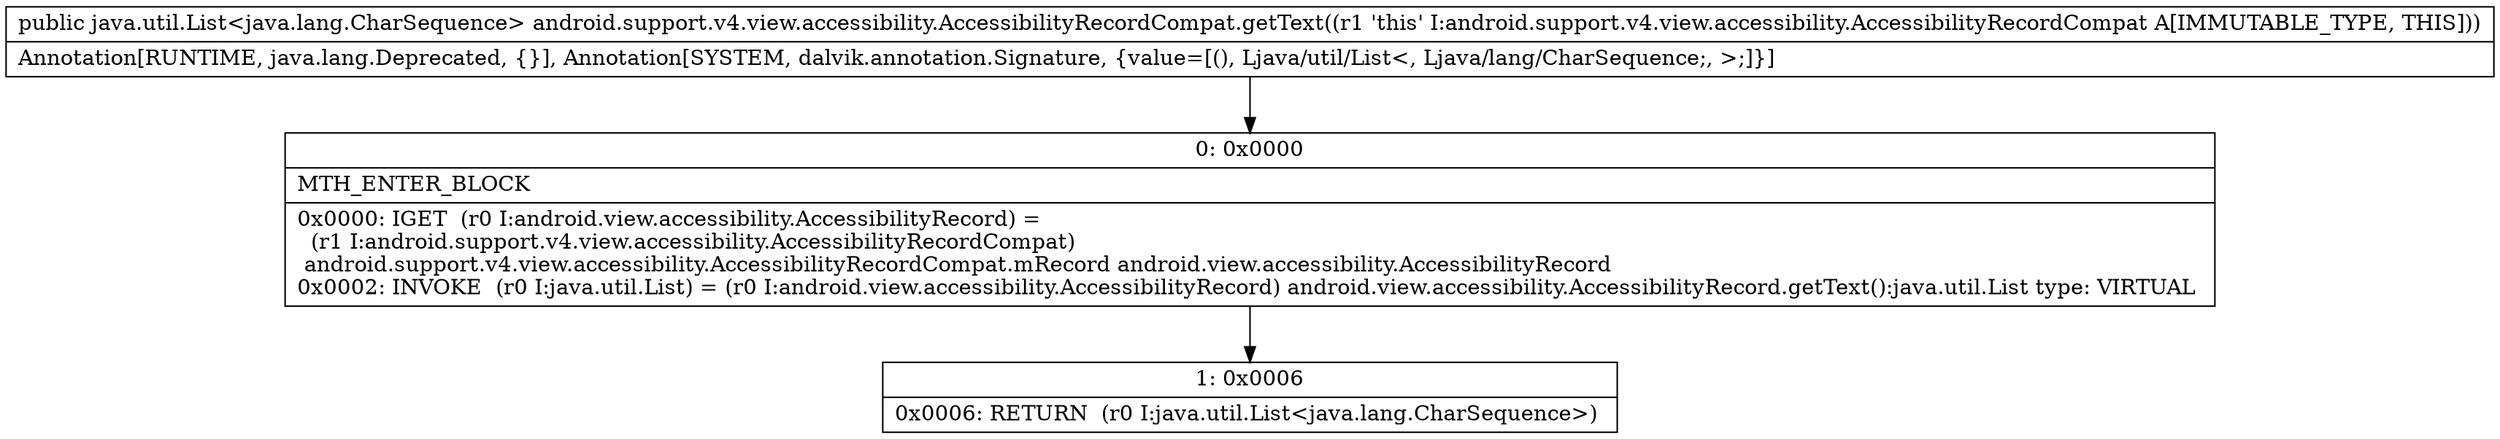 digraph "CFG forandroid.support.v4.view.accessibility.AccessibilityRecordCompat.getText()Ljava\/util\/List;" {
Node_0 [shape=record,label="{0\:\ 0x0000|MTH_ENTER_BLOCK\l|0x0000: IGET  (r0 I:android.view.accessibility.AccessibilityRecord) = \l  (r1 I:android.support.v4.view.accessibility.AccessibilityRecordCompat)\l android.support.v4.view.accessibility.AccessibilityRecordCompat.mRecord android.view.accessibility.AccessibilityRecord \l0x0002: INVOKE  (r0 I:java.util.List) = (r0 I:android.view.accessibility.AccessibilityRecord) android.view.accessibility.AccessibilityRecord.getText():java.util.List type: VIRTUAL \l}"];
Node_1 [shape=record,label="{1\:\ 0x0006|0x0006: RETURN  (r0 I:java.util.List\<java.lang.CharSequence\>) \l}"];
MethodNode[shape=record,label="{public java.util.List\<java.lang.CharSequence\> android.support.v4.view.accessibility.AccessibilityRecordCompat.getText((r1 'this' I:android.support.v4.view.accessibility.AccessibilityRecordCompat A[IMMUTABLE_TYPE, THIS]))  | Annotation[RUNTIME, java.lang.Deprecated, \{\}], Annotation[SYSTEM, dalvik.annotation.Signature, \{value=[(), Ljava\/util\/List\<, Ljava\/lang\/CharSequence;, \>;]\}]\l}"];
MethodNode -> Node_0;
Node_0 -> Node_1;
}

